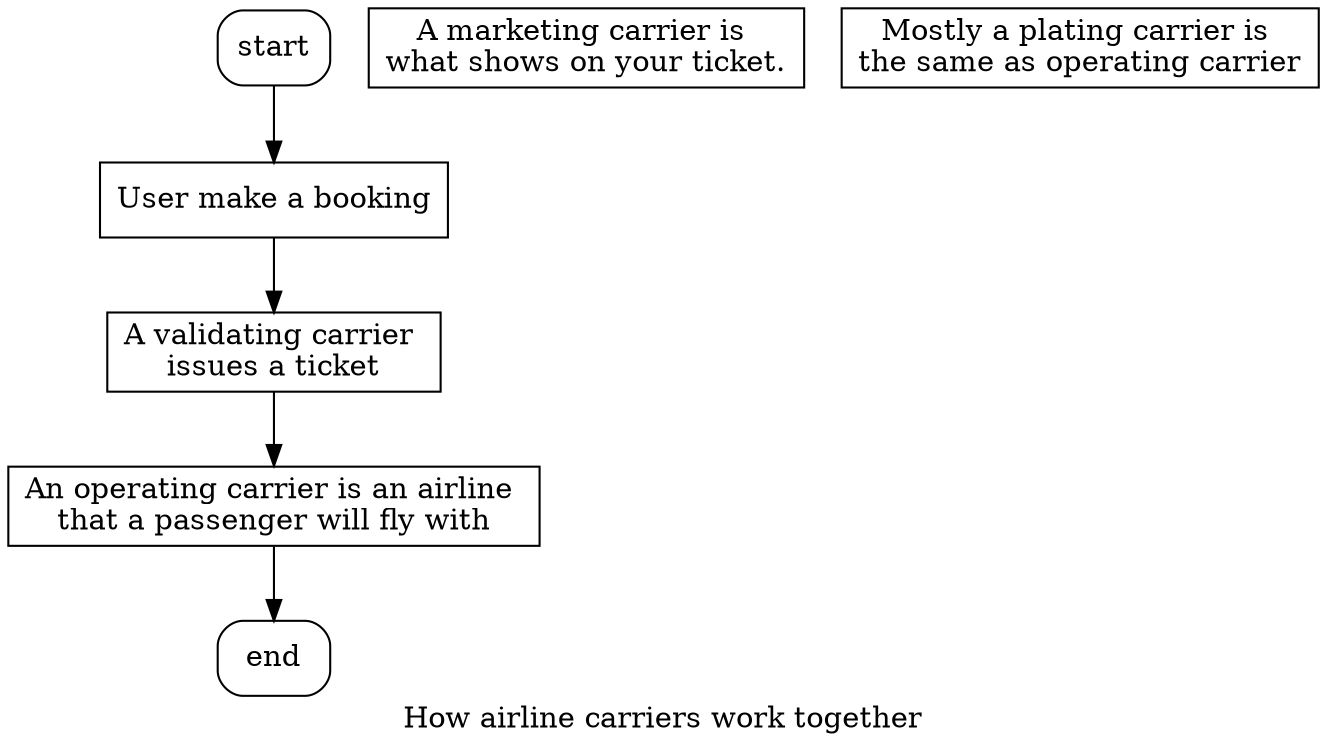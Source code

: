 
digraph {
    label="How airline carriers work together"

    //style the nodes
    start [shape="box", style=rounded];
    end [shape="box", style=rounded];

    make_booking [shape="box", label="User make a booking"];

    validating_carrier [
        shape="box",
        label="A validating carrier \nissues a ticket"
    ];

    operating_carrier [
        shape="box",
        label="An operating carrier is an airline \nthat a passenger will fly with"
    ];

    marketing_carrier [
        shape="box",
        label="A marketing carrier is \nwhat shows on your ticket."
    ];

    plating_carrier [
        shape="box",
        label="Mostly a plating carrier is \nthe same as operating carrier"
    ];

    //make relationship
    start -> make_booking
    make_booking ->  validating_carrier [];
    validating_carrier -> operating_carrier []
    operating_carrier -> end

}